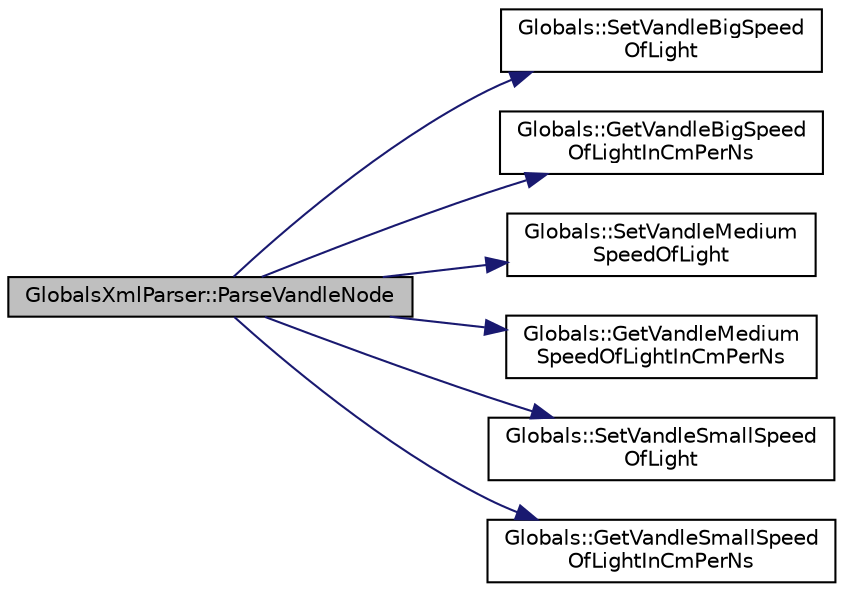 digraph "GlobalsXmlParser::ParseVandleNode"
{
  edge [fontname="Helvetica",fontsize="10",labelfontname="Helvetica",labelfontsize="10"];
  node [fontname="Helvetica",fontsize="10",shape=record];
  rankdir="LR";
  Node1 [label="GlobalsXmlParser::ParseVandleNode",height=0.2,width=0.4,color="black", fillcolor="grey75", style="filled", fontcolor="black"];
  Node1 -> Node2 [color="midnightblue",fontsize="10",style="solid",fontname="Helvetica"];
  Node2 [label="Globals::SetVandleBigSpeed\lOfLight",height=0.2,width=0.4,color="black", fillcolor="white", style="filled",URL="$d3/daf/class_globals.html#a7be09fa52751cb99c1fa96b2f5632a44"];
  Node1 -> Node3 [color="midnightblue",fontsize="10",style="solid",fontname="Helvetica"];
  Node3 [label="Globals::GetVandleBigSpeed\lOfLightInCmPerNs",height=0.2,width=0.4,color="black", fillcolor="white", style="filled",URL="$d3/daf/class_globals.html#aec8f21c22974471f3eae46d9aad632aa"];
  Node1 -> Node4 [color="midnightblue",fontsize="10",style="solid",fontname="Helvetica"];
  Node4 [label="Globals::SetVandleMedium\lSpeedOfLight",height=0.2,width=0.4,color="black", fillcolor="white", style="filled",URL="$d3/daf/class_globals.html#af6b279e7d51f1413e5878b9452d98955"];
  Node1 -> Node5 [color="midnightblue",fontsize="10",style="solid",fontname="Helvetica"];
  Node5 [label="Globals::GetVandleMedium\lSpeedOfLightInCmPerNs",height=0.2,width=0.4,color="black", fillcolor="white", style="filled",URL="$d3/daf/class_globals.html#aa17074849ef5dc464cf226cd56e3bf5d"];
  Node1 -> Node6 [color="midnightblue",fontsize="10",style="solid",fontname="Helvetica"];
  Node6 [label="Globals::SetVandleSmallSpeed\lOfLight",height=0.2,width=0.4,color="black", fillcolor="white", style="filled",URL="$d3/daf/class_globals.html#a84ed4627224c68491c19586f0b4477b6"];
  Node1 -> Node7 [color="midnightblue",fontsize="10",style="solid",fontname="Helvetica"];
  Node7 [label="Globals::GetVandleSmallSpeed\lOfLightInCmPerNs",height=0.2,width=0.4,color="black", fillcolor="white", style="filled",URL="$d3/daf/class_globals.html#a510127eb571e2da4fbc451f2831b9198"];
}
